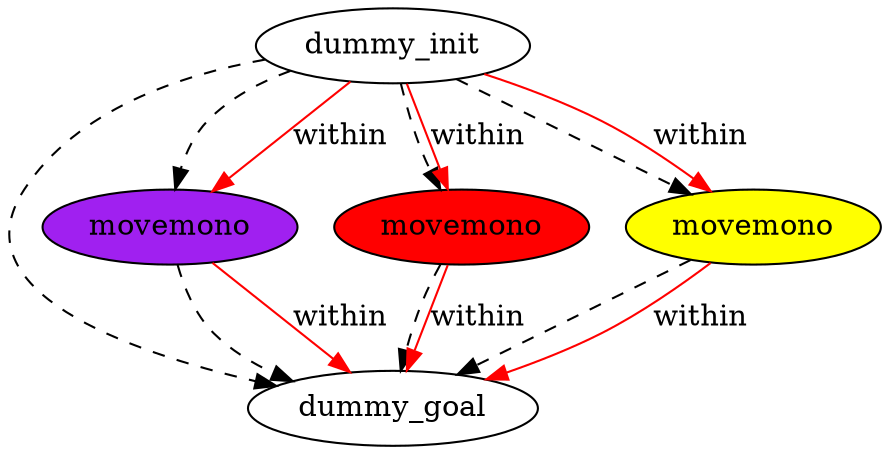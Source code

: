 digraph {
	"4ec86e93-6dce-06df-5d1e-4d32b18e0c2a" [label=dummy_init fillcolor=white style=filled]
	"37dc6268-6503-6276-eaa0-555a688286d1" [label=dummy_goal fillcolor=white style=filled]
	"cda61735-33f1-a9d6-1e02-a17a26dd845b" [label=movemono fillcolor=purple style=filled]
	"d6eec310-13ae-642b-0090-f561624f699c" [label=movemono fillcolor=red style=filled]
	"9a12d67a-c1a2-127f-36b5-e6b8ec2add3a" [label=movemono fillcolor=yellow style=filled]
	"4ec86e93-6dce-06df-5d1e-4d32b18e0c2a" -> "cda61735-33f1-a9d6-1e02-a17a26dd845b" [color=black style=dashed]
	"4ec86e93-6dce-06df-5d1e-4d32b18e0c2a" -> "9a12d67a-c1a2-127f-36b5-e6b8ec2add3a" [color=black style=dashed]
	"9a12d67a-c1a2-127f-36b5-e6b8ec2add3a" -> "37dc6268-6503-6276-eaa0-555a688286d1" [color=black style=dashed]
	"4ec86e93-6dce-06df-5d1e-4d32b18e0c2a" -> "37dc6268-6503-6276-eaa0-555a688286d1" [color=black style=dashed]
	"cda61735-33f1-a9d6-1e02-a17a26dd845b" -> "37dc6268-6503-6276-eaa0-555a688286d1" [color=black style=dashed]
	"4ec86e93-6dce-06df-5d1e-4d32b18e0c2a" -> "d6eec310-13ae-642b-0090-f561624f699c" [color=black style=dashed]
	"d6eec310-13ae-642b-0090-f561624f699c" -> "37dc6268-6503-6276-eaa0-555a688286d1" [color=black style=dashed]
	"9a12d67a-c1a2-127f-36b5-e6b8ec2add3a" -> "37dc6268-6503-6276-eaa0-555a688286d1" [label=within color=red]
	"4ec86e93-6dce-06df-5d1e-4d32b18e0c2a" -> "d6eec310-13ae-642b-0090-f561624f699c" [label=within color=red]
	"4ec86e93-6dce-06df-5d1e-4d32b18e0c2a" -> "9a12d67a-c1a2-127f-36b5-e6b8ec2add3a" [label=within color=red]
	"4ec86e93-6dce-06df-5d1e-4d32b18e0c2a" -> "cda61735-33f1-a9d6-1e02-a17a26dd845b" [label=within color=red]
	"cda61735-33f1-a9d6-1e02-a17a26dd845b" -> "37dc6268-6503-6276-eaa0-555a688286d1" [label=within color=red]
	"d6eec310-13ae-642b-0090-f561624f699c" -> "37dc6268-6503-6276-eaa0-555a688286d1" [label=within color=red]
}
